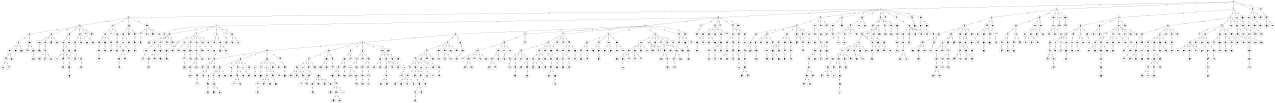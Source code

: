 graph G {
size="8.5,11;"
ratio = "expand;"
fixedsize="true;"
overlap="scale;"
node[shape=circle,width=.12,hight=.12,fontsize=12]
edge[fontsize=12]

0[label=" 0" color=black, pos="1.5510148,0.15703622!"];
1[label=" 1" color=black, pos="0.67280083,2.6523507!"];
2[label=" 2" color=black, pos="1.5387876,0.53363059!"];
3[label=" 3" color=black, pos="0.37114684,1.5014268!"];
4[label=" 4" color=black, pos="2.0917404,2.3708951!"];
5[label=" 5" color=black, pos="0.12884904,1.9447259!"];
6[label=" 6" color=black, pos="1.2059675,1.8992933!"];
7[label=" 7" color=black, pos="2.0513573,0.25969972!"];
8[label=" 8" color=black, pos="0.53394241,0.83520968!"];
9[label=" 9" color=black, pos="2.426525,1.7584292!"];
10[label=" 10" color=black, pos="2.4041164,0.95489756!"];
11[label=" 11" color=black, pos="1.9752568,2.6863249!"];
12[label=" 12" color=black, pos="2.7777559,1.7396636!"];
13[label=" 13" color=black, pos="1.4275587,2.4192361!"];
14[label=" 14" color=black, pos="1.7753586,2.7238174!"];
15[label=" 15" color=black, pos="2.3028855,2.429088!"];
16[label=" 16" color=black, pos="1.400253,0.043571156!"];
17[label=" 17" color=black, pos="2.7518581,0.79209058!"];
18[label=" 18" color=black, pos="2.0940601,0.93123762!"];
19[label=" 19" color=black, pos="1.2033125,0.13631413!"];
20[label=" 20" color=black, pos="0.67478261,0.8876733!"];
21[label=" 21" color=black, pos="1.5603672,0.73586752!"];
22[label=" 22" color=black, pos="1.6254389,0.16244173!"];
23[label=" 23" color=black, pos="0.44320195,1.7651523!"];
24[label=" 24" color=black, pos="0.85582742,2.6702329!"];
25[label=" 25" color=black, pos="2.6107238,1.7636599!"];
26[label=" 26" color=black, pos="1.2093117,2.7741008!"];
27[label=" 27" color=black, pos="1.3124601,0.39369248!"];
28[label=" 28" color=black, pos="0.7863926,0.089584003!"];
29[label=" 29" color=black, pos="0.58827523,2.6824856!"];
30[label=" 30" color=black, pos="0.2851364,1.1420385!"];
31[label=" 31" color=black, pos="1.436457,0.57179331!"];
32[label=" 32" color=black, pos="1.7159143,2.8999699!"];
33[label=" 33" color=black, pos="0.70434978,1.031422!"];
34[label=" 34" color=black, pos="2.3585274,2.3262856!"];
35[label=" 35" color=black, pos="1.7159376,2.6582301!"];
36[label=" 36" color=black, pos="1.0013438,1.84909!"];
37[label=" 37" color=black, pos="0.57326564,2.8033332!"];
38[label=" 38" color=black, pos="2.3765029,2.5867404!"];
39[label=" 39" color=black, pos="1.8525626,2.1052444!"];
40[label=" 40" color=black, pos="0.40055995,1.895115!"];
41[label=" 41" color=black, pos="2.6688442,0.018571184!"];
42[label=" 42" color=black, pos="1.7320597,2.698359!"];
43[label=" 43" color=black, pos="0.064834822,0.9503276!"];
44[label=" 44" color=black, pos="1.1044032,2.6557977!"];
45[label=" 45" color=black, pos="0.33099319,0.53607087!"];
46[label=" 46" color=black, pos="2.4045027,0.52045603!"];
47[label=" 47" color=black, pos="0.28134494,0.82554218!"];
48[label=" 48" color=black, pos="2.6309148,2.7868146!"];
49[label=" 49" color=black, pos="2.6471942,0.32713054!"];
50[label=" 50" color=black, pos="0.15024257,2.8272513!"];
51[label=" 51" color=black, pos="2.3820786,0.28125606!"];
52[label=" 52" color=black, pos="0.57699646,1.1641506!"];
53[label=" 53" color=black, pos="0.39618475,2.6154857!"];
54[label=" 54" color=black, pos="1.8230327,1.0577527!"];
55[label=" 55" color=black, pos="0.76164222,1.7862826!"];
56[label=" 56" color=black, pos="0.60395209,0.69231602!"];
57[label=" 57" color=black, pos="1.378483,2.6304002!"];
58[label=" 58" color=black, pos="2.0449361,0.74380295!"];
59[label=" 59" color=black, pos="1.2352303,1.9134965!"];
60[label=" 60" color=black, pos="2.9621128,1.7202164!"];
61[label=" 61" color=black, pos="2.7778686,2.158985!"];
62[label=" 62" color=black, pos="2.4716439,0.70527898!"];
63[label=" 63" color=black, pos="2.1000326,0.6258431!"];
64[label=" 64" color=black, pos="0.064658743,1.955131!"];
65[label=" 65" color=black, pos="0.33760567,0.9718673!"];
66[label=" 66" color=black, pos="2.0431825,2.8095564!"];
67[label=" 67" color=black, pos="2.7407292,0.090639514!"];
68[label=" 68" color=black, pos="0.80069994,1.0611396!"];
69[label=" 69" color=black, pos="1.146558,0.17946981!"];
70[label=" 70" color=black, pos="2.4368623,1.8514879!"];
71[label=" 71" color=black, pos="0.37631034,0.2408797!"];
72[label=" 72" color=black, pos="2.7954901,0.88411083!"];
73[label=" 73" color=black, pos="0.78154183,2.5156376!"];
74[label=" 74" color=black, pos="2.5716484,2.1031372!"];
75[label=" 75" color=black, pos="1.0482468,0.015219657!"];
76[label=" 76" color=black, pos="0.0046325629,2.4275153!"];
77[label=" 77" color=black, pos="0.29648387,2.7693924!"];
78[label=" 78" color=black, pos="2.4917339,0.27024118!"];
79[label=" 79" color=black, pos="2.0982113,1.3090133!"];
80[label=" 80" color=black, pos="1.7071316,1.0267972!"];
81[label=" 81" color=black, pos="2.0491023,1.3133978!"];
82[label=" 82" color=black, pos="0.86762877,0.93312823!"];
83[label=" 83" color=black, pos="1.6103116,1.7648224!"];
84[label=" 84" color=black, pos="1.0247072,0.76613473!"];
85[label=" 85" color=black, pos="2.7993227,0.054537231!"];
86[label=" 86" color=black, pos="0.15640739,2.1591009!"];
87[label=" 87" color=black, pos="0.83589929,1.1483201!"];
88[label=" 88" color=black, pos="0.6612383,1.0317043!"];
89[label=" 89" color=black, pos="1.7175522,2.3310912!"];
90[label=" 90" color=black, pos="2.761637,1.5010565!"];
91[label=" 91" color=black, pos="0.2125673,0.98689282!"];
92[label=" 92" color=black, pos="2.4582166,2.5584655!"];
93[label=" 93" color=black, pos="1.2885547,1.548596!"];
94[label=" 94" color=black, pos="1.9377811,1.6995807!"];
95[label=" 95" color=black, pos="2.175811,0.31671127!"];
96[label=" 96" color=black, pos="0.023018236,0.54738982!"];
97[label=" 97" color=black, pos="0.69351758,1.3257514!"];
98[label=" 98" color=black, pos="2.1427004,1.8271032!"];
99[label=" 99" color=black, pos="0.092686816,2.5925422!"];
100[label=" 100" color=black, pos="0.56702355,2.8084427!"];
101[label=" 101" color=black, pos="2.7640103,1.3005402!"];
102[label=" 102" color=black, pos="0.064735474,0.47547185!"];
103[label=" 103" color=black, pos="1.8480218,2.0775957!"];
104[label=" 104" color=black, pos="1.1405987,1.6116105!"];
105[label=" 105" color=black, pos="2.5034665,0.28927081!"];
106[label=" 106" color=black, pos="0.76416974,2.0014346!"];
107[label=" 107" color=black, pos="1.93037,2.4077599!"];
108[label=" 108" color=black, pos="2.7449844,1.3529717!"];
109[label=" 109" color=black, pos="1.5732413,2.2107862!"];
110[label=" 110" color=black, pos="0.65363298,1.8785233!"];
111[label=" 111" color=black, pos="1.4784412,2.3726949!"];
112[label=" 112" color=black, pos="0.58110449,1.4531561!"];
113[label=" 113" color=black, pos="1.9216672,0.73073795!"];
114[label=" 114" color=black, pos="2.8588009,0.54269353!"];
115[label=" 115" color=black, pos="0.3261494,1.2865644!"];
116[label=" 116" color=black, pos="1.1666561,2.5801286!"];
117[label=" 117" color=black, pos="2.2930482,2.3778743!"];
118[label=" 118" color=black, pos="0.47717288,0.44833597!"];
119[label=" 119" color=black, pos="0.21251651,0.57465393!"];
120[label=" 120" color=black, pos="2.8053363,2.878192!"];
121[label=" 121" color=black, pos="1.7702369,2.4128405!"];
122[label=" 122" color=black, pos="1.3411025,0.41820873!"];
123[label=" 123" color=black, pos="2.9059875,1.7383858!"];
124[label=" 124" color=black, pos="1.3443093,1.8125411!"];
125[label=" 125" color=black, pos="2.1094292,1.5840387!"];
126[label=" 126" color=black, pos="1.446813,2.5422161!"];
127[label=" 127" color=black, pos="0.85340551,1.4529505!"];
128[label=" 128" color=black, pos="2.1446801,2.3857453!"];
129[label=" 129" color=black, pos="2.9400724,0.54395489!"];
130[label=" 130" color=black, pos="1.7541197,1.9484269!"];
131[label=" 131" color=black, pos="2.6669368,0.73275085!"];
132[label=" 132" color=black, pos="2.0053271,2.6486036!"];
133[label=" 133" color=black, pos="1.7357074,1.7013583!"];
134[label=" 134" color=black, pos="1.2650169,1.8418498!"];
135[label=" 135" color=black, pos="1.3604445,1.7771642!"];
136[label=" 136" color=black, pos="2.6259427,0.42004162!"];
137[label=" 137" color=black, pos="2.9614952,0.8471901!"];
138[label=" 138" color=black, pos="2.9261601,0.3757222!"];
139[label=" 139" color=black, pos="0.4824297,1.6043431!"];
140[label=" 140" color=black, pos="2.653765,1.602513!"];
141[label=" 141" color=black, pos="2.485589,2.5719927!"];
142[label=" 142" color=black, pos="1.5474457,0.86902839!"];
143[label=" 143" color=black, pos="1.7086428,2.4130148!"];
144[label=" 144" color=black, pos="1.8091021,2.9006006!"];
145[label=" 145" color=black, pos="0.7970529,0.48621229!"];
146[label=" 146" color=black, pos="0.54340772,1.31631!"];
147[label=" 147" color=black, pos="1.9704075,1.5135942!"];
148[label=" 148" color=black, pos="0.17359973,2.0136449!"];
149[label=" 149" color=black, pos="0.41997845,1.4097947!"];
150[label=" 150" color=black, pos="2.9994801,0.87531435!"];
151[label=" 151" color=black, pos="2.9250157,2.0427084!"];
152[label=" 152" color=black, pos="2.1213855,0.50471507!"];
153[label=" 153" color=black, pos="0.69109968,2.6416514!"];
154[label=" 154" color=black, pos="0.85286184,2.2603448!"];
155[label=" 155" color=black, pos="2.8786145,0.44744191!"];
156[label=" 156" color=black, pos="2.8900462,0.71140292!"];
157[label=" 157" color=black, pos="0.046724457,0.27744878!"];
158[label=" 158" color=black, pos="2.4000207,1.7543275!"];
159[label=" 159" color=black, pos="0.44109224,1.0591541!"];
160[label=" 160" color=black, pos="0.7403448,2.4809161!"];
161[label=" 161" color=black, pos="2.5547965,0.66595189!"];
162[label=" 162" color=black, pos="1.080529,1.2309277!"];
163[label=" 163" color=black, pos="2.7002357,1.0113576!"];
164[label=" 164" color=black, pos="1.1394565,0.90030649!"];
165[label=" 165" color=black, pos="2.8439582,2.2323855!"];
166[label=" 166" color=black, pos="1.3305184,1.5690151!"];
167[label=" 167" color=black, pos="1.7837488,1.3340884!"];
168[label=" 168" color=black, pos="2.1920383,1.9555381!"];
169[label=" 169" color=black, pos="2.9375721,1.1544932!"];
170[label=" 170" color=black, pos="1.5477867,0.97724458!"];
171[label=" 171" color=black, pos="1.0637905,1.8383043!"];
172[label=" 172" color=black, pos="1.7113628,0.38942785!"];
173[label=" 173" color=black, pos="1.916366,1.7992998!"];
174[label=" 174" color=black, pos="1.6085263,1.0184951!"];
175[label=" 175" color=black, pos="0.99648411,1.9163687!"];
176[label=" 176" color=black, pos="0.16758797,0.93535728!"];
177[label=" 177" color=black, pos="0.49339676,2.1232612!"];
178[label=" 178" color=black, pos="1.4752713,0.28920582!"];
179[label=" 179" color=black, pos="1.089108,1.7423088!"];
180[label=" 180" color=black, pos="0.86612082,2.3557918!"];
181[label=" 181" color=black, pos="0.75354995,0.029371252!"];
182[label=" 182" color=black, pos="1.5234065,0.75435138!"];
183[label=" 183" color=black, pos="1.4004498,1.708413!"];
184[label=" 184" color=black, pos="1.5426269,0.67319782!"];
185[label=" 185" color=black, pos="0.73362074,1.0772071!"];
186[label=" 186" color=black, pos="1.8969648,2.7479539!"];
187[label=" 187" color=black, pos="0.49392299,0.78654367!"];
188[label=" 188" color=black, pos="2.6219992,0.14253065!"];
189[label=" 189" color=black, pos="1.297427,1.7376254!"];
190[label=" 190" color=black, pos="2.2197682,0.34072406!"];
191[label=" 191" color=black, pos="1.1626969,0.1882557!"];
192[label=" 192" color=black, pos="2.6929074,0.74134745!"];
193[label=" 193" color=black, pos="2.6579125,0.63542016!"];
194[label=" 194" color=black, pos="1.1849675,0.54095021!"];
195[label=" 195" color=black, pos="0.87363664,0.038934264!"];
196[label=" 196" color=black, pos="2.4698293,2.871185!"];
197[label=" 197" color=black, pos="1.3533668,0.58808983!"];
198[label=" 198" color=black, pos="1.1007873,2.193353!"];
199[label=" 199" color=black, pos="2.977951,0.96880804!"];
200[label=" 200" color=black, pos="0.24306222,2.0973864!"];
201[label=" 201" color=black, pos="0.52871003,1.4558521!"];
202[label=" 202" color=black, pos="2.1161806,0.39256794!"];
203[label=" 203" color=black, pos="1.3242962,0.48545314!"];
204[label=" 204" color=black, pos="2.6129671,2.5613819!"];
205[label=" 205" color=black, pos="2.9654487,2.539469!"];
206[label=" 206" color=black, pos="2.0782856,2.3297202!"];
207[label=" 207" color=black, pos="1.1144307,1.7270949!"];
208[label=" 208" color=black, pos="1.0086838,2.2584676!"];
209[label=" 209" color=black, pos="0.55728796,1.2510713!"];
210[label=" 210" color=black, pos="1.7111221,1.6632859!"];
211[label=" 211" color=black, pos="2.0751414,1.8295438!"];
212[label=" 212" color=black, pos="2.5053772,0.6544425!"];
213[label=" 213" color=black, pos="0.54039744,0.53706189!"];
214[label=" 214" color=black, pos="1.9267334,0.67491961!"];
215[label=" 215" color=black, pos="0.1653104,0.39865693!"];
216[label=" 216" color=black, pos="0.22649586,1.711388!"];
217[label=" 217" color=black, pos="1.3714443,2.4572524!"];
218[label=" 218" color=black, pos="0.60609849,0.1179847!"];
219[label=" 219" color=black, pos="2.2692773,1.3693485!"];
220[label=" 220" color=black, pos="2.3384543,2.2454804!"];
221[label=" 221" color=black, pos="1.2177024,0.49753474!"];
222[label=" 222" color=black, pos="1.6493244,1.1855999!"];
223[label=" 223" color=black, pos="1.5744689,0.98862897!"];
224[label=" 224" color=black, pos="1.2413814,1.5847485!"];
225[label=" 225" color=black, pos="0.6624762,1.6953921!"];
226[label=" 226" color=black, pos="2.1625392,0.94981463!"];
227[label=" 227" color=black, pos="0.76090537,0.20647106!"];
228[label=" 228" color=black, pos="1.3429541,2.9782113!"];
229[label=" 229" color=black, pos="1.2344937,1.7050924!"];
230[label=" 230" color=black, pos="2.6482004,1.6984529!"];
231[label=" 231" color=black, pos="2.4749492,1.023634!"];
232[label=" 232" color=black, pos="1.3870988,0.32915636!"];
233[label=" 233" color=black, pos="0.65038352,1.3181497!"];
234[label=" 234" color=black, pos="1.8379253,2.2447393!"];
235[label=" 235" color=black, pos="1.5871275,1.6981903!"];
236[label=" 236" color=black, pos="0.90316183,1.4907382!"];
237[label=" 237" color=black, pos="1.1521478,1.0214737!"];
238[label=" 238" color=black, pos="0.086522969,2.0230175!"];
239[label=" 239" color=black, pos="2.4070085,1.2778028!"];
240[label=" 240" color=black, pos="0.65503407,2.8436824!"];
241[label=" 241" color=black, pos="1.6315076,0.11834036!"];
242[label=" 242" color=black, pos="1.4297965,2.0682637!"];
243[label=" 243" color=black, pos="0.81429006,0.9470056!"];
244[label=" 244" color=black, pos="2.4428557,1.8551074!"];
245[label=" 245" color=black, pos="1.6335744,1.3953517!"];
246[label=" 246" color=black, pos="1.5965077,0.28156954!"];
247[label=" 247" color=black, pos="0.46502065,2.7976236!"];
248[label=" 248" color=black, pos="1.1663315,1.4254723!"];
249[label=" 249" color=black, pos="1.8031382,0.26727212!"];
250[label=" 250" color=black, pos="0.90689235,0.24985863!"];
251[label=" 251" color=black, pos="0.10198985,0.4386343!"];
252[label=" 252" color=black, pos="1.634608,0.13984903!"];
253[label=" 253" color=black, pos="1.1703229,0.98827979!"];
254[label=" 254" color=black, pos="0.95356985,1.7703468!"];
255[label=" 255" color=black, pos="1.8292217,2.5386452!"];
256[label=" 256" color=black, pos="0.20927646,1.7933923!"];
257[label=" 257" color=black, pos="2.5079302,2.2453493!"];
258[label=" 258" color=black, pos="0.39620024,1.136005!"];
259[label=" 259" color=black, pos="0.69207212,0.043035646!"];
260[label=" 260" color=black, pos="2.868381,0.59486255!"];
261[label=" 261" color=black, pos="2.7180854,1.8055344!"];
262[label=" 262" color=black, pos="0.85299167,1.0902457!"];
263[label=" 263" color=black, pos="1.1438517,2.6777665!"];
264[label=" 264" color=black, pos="2.5930085,2.3655428!"];
265[label=" 265" color=black, pos="1.5318232,1.5157612!"];
266[label=" 266" color=black, pos="0.10609994,2.4262136!"];
267[label=" 267" color=black, pos="2.2264055,0.12485219!"];
268[label=" 268" color=black, pos="0.65213388,0.13349032!"];
269[label=" 269" color=black, pos="2.3028571,1.0418745!"];
270[label=" 270" color=black, pos="0.51490601,2.8380621!"];
271[label=" 271" color=black, pos="2.7610112,2.0118859!"];
272[label=" 272" color=black, pos="0.98698739,1.4549584!"];
273[label=" 273" color=black, pos="0.98832071,2.4468341!"];
274[label=" 274" color=black, pos="0.62248582,2.8925927!"];
275[label=" 275" color=black, pos="0.34229683,2.9436778!"];
276[label=" 276" color=black, pos="2.7371596,2.36465!"];
277[label=" 277" color=black, pos="0.016192836,2.1958655!"];
278[label=" 278" color=black, pos="0.53864468,0.18985656!"];
279[label=" 279" color=black, pos="1.5497561,2.6536755!"];
280[label=" 280" color=black, pos="1.5791711,1.0555541!"];
281[label=" 281" color=black, pos="1.0793535,1.6619125!"];
282[label=" 282" color=black, pos="2.3754359,0.55073064!"];
283[label=" 283" color=black, pos="0.57195005,1.7121634!"];
284[label=" 284" color=black, pos="2.5715765,1.3491264!"];
285[label=" 285" color=black, pos="0.48333782,1.1188682!"];
286[label=" 286" color=black, pos="0.57891941,1.3216384!"];
287[label=" 287" color=black, pos="0.51046717,1.6654191!"];
288[label=" 288" color=black, pos="2.0839478,0.65713008!"];
289[label=" 289" color=black, pos="0.22336143,1.8651407!"];
290[label=" 290" color=black, pos="1.8735477,0.31652997!"];
291[label=" 291" color=black, pos="1.9102797,1.7546074!"];
292[label=" 292" color=black, pos="2.1055067,0.069625542!"];
293[label=" 293" color=black, pos="1.6487257,0.61082704!"];
294[label=" 294" color=black, pos="0.49721845,1.3563206!"];
295[label=" 295" color=black, pos="1.9077793,2.0973239!"];
296[label=" 296" color=black, pos="1.7427129,2.1550284!"];
297[label=" 297" color=black, pos="2.0734965,1.5648716!"];
298[label=" 298" color=black, pos="1.4360404,0.39254193!"];
299[label=" 299" color=black, pos="1.910095,1.8281763!"];
300[label=" 300" color=black, pos="2.2508832,2.6044462!"];
301[label=" 301" color=black, pos="1.0862955,0.12725391!"];
302[label=" 302" color=black, pos="0.14773866,0.59119963!"];
303[label=" 303" color=black, pos="0.50531424,2.047245!"];
304[label=" 304" color=black, pos="0.44297751,1.2141015!"];
305[label=" 305" color=black, pos="2.2224425,0.46351821!"];
306[label=" 306" color=black, pos="0.66037474,2.004803!"];
307[label=" 307" color=black, pos="1.0032095,0.58607139!"];
308[label=" 308" color=black, pos="2.7307811,0.15370145!"];
309[label=" 309" color=black, pos="2.4057909,1.4005907!"];
310[label=" 310" color=black, pos="0.7645299,1.6090475!"];
311[label=" 311" color=black, pos="1.6803138,2.5178713!"];
312[label=" 312" color=black, pos="0.85856599,1.6397653!"];
313[label=" 313" color=black, pos="0.51094594,0.73949143!"];
314[label=" 314" color=black, pos="1.9593437,0.74179038!"];
315[label=" 315" color=black, pos="0.57727369,2.2166458!"];
316[label=" 316" color=black, pos="0.51837939,0.12513144!"];
317[label=" 317" color=black, pos="0.65130259,2.4776998!"];
318[label=" 318" color=black, pos="1.5175124,1.6856766!"];
319[label=" 319" color=black, pos="1.7430398,1.3211175!"];
320[label=" 320" color=black, pos="2.9355207,0.68261434!"];
321[label=" 321" color=black, pos="0.0641664,1.6177873!"];
322[label=" 322" color=black, pos="0.16640018,2.9860632!"];
323[label=" 323" color=black, pos="2.6874395,1.0517287!"];
324[label=" 324" color=black, pos="0.57305625,2.1299892!"];
325[label=" 325" color=black, pos="2.7025822,0.64019133!"];
326[label=" 326" color=black, pos="2.6944363,1.4179208!"];
327[label=" 327" color=black, pos="2.5294159,0.039081889!"];
328[label=" 328" color=black, pos="0.69992115,2.9114033!"];
329[label=" 329" color=black, pos="2.143802,0.78759763!"];
330[label=" 330" color=black, pos="1.8887683,1.053876!"];
331[label=" 331" color=black, pos="0.97636988,0.78202668!"];
332[label=" 332" color=black, pos="2.2824648,1.773785!"];
333[label=" 333" color=black, pos="1.5197048,0.20514154!"];
334[label=" 334" color=black, pos="0.73984427,1.6516171!"];
335[label=" 335" color=black, pos="2.3621006,1.7341968!"];
336[label=" 336" color=black, pos="1.4123952,2.8261093!"];
337[label=" 337" color=black, pos="0.17479061,2.8663994!"];
338[label=" 338" color=black, pos="0.38736779,0.63976672!"];
339[label=" 339" color=black, pos="1.0258801,1.9131638!"];
340[label=" 340" color=black, pos="0.33380923,0.29339185!"];
341[label=" 341" color=black, pos="2.1009251,2.0676551!"];
342[label=" 342" color=black, pos="0.1215957,2.1100295!"];
343[label=" 343" color=black, pos="0.40997118,1.5457181!"];
344[label=" 344" color=black, pos="2.4898263,1.3785636!"];
345[label=" 345" color=black, pos="1.9855343,2.7281758!"];
346[label=" 346" color=black, pos="2.1652385,0.73663977!"];
347[label=" 347" color=black, pos="0.78973592,0.49946345!"];
348[label=" 348" color=black, pos="2.3367523,0.97705916!"];
349[label=" 349" color=black, pos="1.2913887,1.2784468!"];
350[label=" 350" color=black, pos="2.7639864,0.8966807!"];
351[label=" 351" color=black, pos="1.2327026,0.99632398!"];
352[label=" 352" color=black, pos="0.81422614,1.3871457!"];
353[label=" 353" color=black, pos="0.61985065,1.1726625!"];
354[label=" 354" color=black, pos="1.4832641,2.9762077!"];
355[label=" 355" color=black, pos="1.5591059,1.3965451!"];
356[label=" 356" color=black, pos="1.2685264,2.3335356!"];
357[label=" 357" color=black, pos="0.4183185,2.9728995!"];
358[label=" 358" color=black, pos="1.0004587,1.3562625!"];
359[label=" 359" color=black, pos="1.311979,2.9556901!"];
360[label=" 360" color=black, pos="1.7274741,0.92596556!"];
361[label=" 361" color=black, pos="1.4581574,1.1324138!"];
362[label=" 362" color=black, pos="2.0079304,0.21442144!"];
363[label=" 363" color=black, pos="1.5842926,2.4628944!"];
364[label=" 364" color=black, pos="0.98457085,0.41273418!"];
365[label=" 365" color=black, pos="0.40841253,2.5851942!"];
366[label=" 366" color=black, pos="1.2552139,0.64203256!"];
367[label=" 367" color=black, pos="2.2940432,2.693398!"];
368[label=" 368" color=black, pos="1.9405585,2.368842!"];
369[label=" 369" color=black, pos="2.7179917,0.34013741!"];
370[label=" 370" color=black, pos="0.60987729,2.2929583!"];
371[label=" 371" color=black, pos="1.1655254,0.046988974!"];
372[label=" 372" color=black, pos="2.5522828,1.5529856!"];
373[label=" 373" color=black, pos="0.84535685,0.36956663!"];
374[label=" 374" color=black, pos="2.0796366,2.6677637!"];
375[label=" 375" color=black, pos="1.6093219,2.395197!"];
376[label=" 376" color=black, pos="0.98052532,0.94859637!"];
377[label=" 377" color=black, pos="1.2652947,1.4244391!"];
378[label=" 378" color=black, pos="2.8432926,2.0693419!"];
379[label=" 379" color=black, pos="2.4732501,2.1589143!"];
380[label=" 380" color=black, pos="2.5760541,2.9862283!"];
381[label=" 381" color=black, pos="2.8500798,1.5219817!"];
382[label=" 382" color=black, pos="1.3673941,2.3033961!"];
383[label=" 383" color=black, pos="2.5509071,0.52659638!"];
384[label=" 384" color=black, pos="2.4626321,1.2299494!"];
385[label=" 385" color=black, pos="2.7639265,0.6030988!"];
386[label=" 386" color=black, pos="0.37178582,1.6160372!"];
387[label=" 387" color=black, pos="2.7887716,1.8705688!"];
388[label=" 388" color=black, pos="2.4868514,0.78623663!"];
389[label=" 389" color=black, pos="2.212592,1.2666476!"];
390[label=" 390" color=black, pos="1.4979637,1.556702!"];
391[label=" 391" color=black, pos="2.2686368,0.58030324!"];
392[label=" 392" color=black, pos="2.5584912,0.45919564!"];
393[label=" 393" color=black, pos="1.4646411,1.9296369!"];
394[label=" 394" color=black, pos="1.7347352,1.6814629!"];
395[label=" 395" color=black, pos="0.32062557,2.8883325!"];
396[label=" 396" color=black, pos="2.4088288,0.1444082!"];
397[label=" 397" color=black, pos="0.98278751,2.2014069!"];
398[label=" 398" color=black, pos="2.9810995,2.529622!"];
399[label=" 399" color=black, pos="2.8414073,1.9810051!"];
400[label=" 400" color=black, pos="2.9201779,1.7223162!"];
401[label=" 401" color=black, pos="2.5024952,0.22124605!"];
402[label=" 402" color=black, pos="2.1976272,1.7607372!"];
403[label=" 403" color=black, pos="0.45474061,0.32572973!"];
404[label=" 404" color=black, pos="1.323639,2.4849902!"];
405[label=" 405" color=black, pos="2.8811937,2.7871777!"];
406[label=" 406" color=black, pos="0.44450594,1.1120294!"];
407[label=" 407" color=black, pos="2.426725,2.6858118!"];
408[label=" 408" color=black, pos="1.5332353,0.731722!"];
409[label=" 409" color=black, pos="1.0600811,1.2729609!"];
410[label=" 410" color=black, pos="1.855677,2.775961!"];
411[label=" 411" color=black, pos="1.6827679,2.173987!"];
412[label=" 412" color=black, pos="0.57182865,2.3128334!"];
413[label=" 413" color=black, pos="0.34537418,2.3153155!"];
414[label=" 414" color=black, pos="1.4168108,0.075793391!"];
415[label=" 415" color=black, pos="1.5203795,0.19043867!"];
416[label=" 416" color=black, pos="0.16973317,2.0893454!"];
417[label=" 417" color=black, pos="1.8751287,2.4875225!"];
418[label=" 418" color=black, pos="0.39600453,1.0412233!"];
419[label=" 419" color=black, pos="1.3651742,1.0851794!"];
420[label=" 420" color=black, pos="1.8741874,2.3900252!"];
421[label=" 421" color=black, pos="1.4980238,2.0094417!"];
422[label=" 422" color=black, pos="0.13268572,1.7583703!"];
423[label=" 423" color=black, pos="0.84684027,0.70668014!"];
424[label=" 424" color=black, pos="1.8709697,0.2463877!"];
425[label=" 425" color=black, pos="0.15833191,0.47690409!"];
426[label=" 426" color=black, pos="0.99739372,0.63310891!"];
427[label=" 427" color=black, pos="2.7333376,0.29957082!"];
428[label=" 428" color=black, pos="0.11630103,1.8270866!"];
429[label=" 429" color=black, pos="1.3949368,0.52915939!"];
430[label=" 430" color=black, pos="0.92176344,1.1806878!"];
431[label=" 431" color=black, pos="0.2363387,1.7851772!"];
432[label=" 432" color=black, pos="2.6833935,0.85340676!"];
433[label=" 433" color=black, pos="0.76547507,0.39606183!"];
434[label=" 434" color=black, pos="2.8484382,0.12543673!"];
435[label=" 435" color=black, pos="0.74745903,0.18930088!"];
436[label=" 436" color=black, pos="2.1146036,1.4780849!"];
437[label=" 437" color=black, pos="2.8529158,0.0371629!"];
438[label=" 438" color=black, pos="1.294774,0.543283!"];
439[label=" 439" color=black, pos="2.1052186,2.6384211!"];
440[label=" 440" color=black, pos="1.360025,1.6303375!"];
441[label=" 441" color=black, pos="0.82213866,0.88836887!"];
442[label=" 442" color=black, pos="1.05557,1.2523527!"];
443[label=" 443" color=black, pos="2.4388131,1.6667891!"];
444[label=" 444" color=black, pos="0.45804111,0.062957119!"];
445[label=" 445" color=black, pos="0.15211828,1.0856362!"];
446[label=" 446" color=black, pos="1.3179707,1.978005!"];
447[label=" 447" color=black, pos="1.9573794,0.21180136!"];
448[label=" 448" color=black, pos="1.1082538,2.4429045!"];
449[label=" 449" color=black, pos="2.8685381,1.6009694!"];
450[label=" 450" color=black, pos="1.3450789,2.7271372!"];
451[label=" 451" color=black, pos="1.2949757,0.33730881!"];
452[label=" 452" color=black, pos="2.5388003,0.063973746!"];
453[label=" 453" color=black, pos="0.50038595,0.13781087!"];
454[label=" 454" color=black, pos="1.7785292,0.24154594!"];
455[label=" 455" color=black, pos="0.73224184,1.053313!"];
456[label=" 456" color=black, pos="1.2954861,0.77088814!"];
457[label=" 457" color=black, pos="0.82749076,1.0881324!"];
458[label=" 458" color=black, pos="0.22517958,1.9564618!"];
459[label=" 459" color=black, pos="0.20919587,0.27317207!"];
460[label=" 460" color=black, pos="1.6940365,2.4389148!"];
461[label=" 461" color=black, pos="0.48675579,1.0127791!"];
462[label=" 462" color=black, pos="0.69254149,2.0011936!"];
463[label=" 463" color=black, pos="1.7076723,2.265279!"];
464[label=" 464" color=black, pos="1.550724,0.16718269!"];
465[label=" 465" color=black, pos="1.4080246,0.55078442!"];
466[label=" 466" color=black, pos="1.0705846,1.1533595!"];
467[label=" 467" color=black, pos="0.80101676,2.0277767!"];
468[label=" 468" color=black, pos="0.76367737,1.6894757!"];
469[label=" 469" color=black, pos="2.0434171,0.51571816!"];
470[label=" 470" color=black, pos="1.9565798,2.1607419!"];
471[label=" 471" color=black, pos="2.5714183,0.66741063!"];
472[label=" 472" color=black, pos="0.46218805,1.500357!"];
473[label=" 473" color=black, pos="1.0899084,2.5034169!"];
474[label=" 474" color=black, pos="2.5583876,1.4402735!"];
475[label=" 475" color=black, pos="0.08330791,2.8544576!"];
476[label=" 476" color=black, pos="0.9347416,2.0974184!"];
477[label=" 477" color=black, pos="0.24618813,1.7141173!"];
478[label=" 478" color=black, pos="0.13004834,2.8670201!"];
479[label=" 479" color=black, pos="2.3008802,0.82360889!"];
480[label=" 480" color=black, pos="2.3690241,0.63328091!"];
481[label=" 481" color=black, pos="0.37510731,2.6194255!"];
482[label=" 482" color=black, pos="0.79347416,0.29289928!"];
483[label=" 483" color=black, pos="0.52774909,2.7237673!"];
484[label=" 484" color=black, pos="1.6912902,0.4406494!"];
485[label=" 485" color=black, pos="0.43432238,1.1402463!"];
486[label=" 486" color=black, pos="1.029626,2.2658373!"];
487[label=" 487" color=black, pos="0.54169723,1.0935744!"];
488[label=" 488" color=black, pos="0.41341211,2.3696538!"];
489[label=" 489" color=black, pos="1.8635531,0.72201434!"];
490[label=" 490" color=black, pos="1.0487782,0.53380934!"];
491[label=" 491" color=black, pos="2.1622705,1.039018!"];
492[label=" 492" color=black, pos="2.0787625,0.79103913!"];
493[label=" 493" color=black, pos="0.6344341,1.0774556!"];
494[label=" 494" color=black, pos="2.9385519,0.99456624!"];
495[label=" 495" color=black, pos="1.4327391,1.3909705!"];
496[label=" 496" color=black, pos="2.814996,2.6346707!"];
497[label=" 497" color=black, pos="1.7497035,2.3355763!"];
498[label=" 498" color=black, pos="2.3715986,1.3750091!"];
499[label=" 499" color=black, pos="1.1269624,1.3874299!"];
500[label=" 500" color=black, pos="1.8936944,1.7188097!"];
501[label=" 501" color=black, pos="2.1097545,2.1921886!"];
502[label=" 502" color=black, pos="1.1395581,1.5285555!"];
503[label=" 503" color=black, pos="2.2748955,2.4184485!"];
504[label=" 504" color=black, pos="2.6801503,0.76844052!"];
505[label=" 505" color=black, pos="0.40980411,2.2283356!"];
506[label=" 506" color=black, pos="0.97340253,1.3152719!"];
507[label=" 507" color=black, pos="2.0173717,0.3060897!"];
508[label=" 508" color=black, pos="2.8811708,0.43919464!"];
509[label=" 509" color=black, pos="2.8211646,0.039231713!"];
510[label=" 510" color=black, pos="2.8181381,0.53301993!"];
511[label=" 511" color=black, pos="2.4873132,1.1829251!"];
512[label=" 512" color=black, pos="1.0045875,2.5973173!"];
513[label=" 513" color=black, pos="1.0553824,0.19579437!"];
514[label=" 514" color=black, pos="1.4289975,2.1291499!"];
515[label=" 515" color=black, pos="1.213768,0.35743528!"];
516[label=" 516" color=black, pos="2.4601389,0.085864187!"];
517[label=" 517" color=black, pos="1.4280132,0.24202619!"];
518[label=" 518" color=black, pos="1.6928831,1.3391849!"];
519[label=" 519" color=black, pos="0.72651452,1.3476599!"];
520[label=" 520" color=black, pos="0.47347553,1.1454937!"];
521[label=" 521" color=black, pos="1.7706301,0.55764294!"];
522[label=" 522" color=black, pos="0.85235429,2.6459968!"];
523[label=" 523" color=black, pos="0.12203236,0.16106119!"];
524[label=" 524" color=black, pos="0.800062,2.8634748!"];
525[label=" 525" color=black, pos="2.3720213,0.47422646!"];
526[label=" 526" color=black, pos="2.8805471,0.24510082!"];
527[label=" 527" color=black, pos="1.3355213,2.3381636!"];
528[label=" 528" color=black, pos="0.53773795,0.3378548!"];
529[label=" 529" color=black, pos="1.8249454,0.50799567!"];
530[label=" 530" color=black, pos="0.58229054,2.743422!"];
531[label=" 531" color=black, pos="2.1574245,2.2864942!"];
532[label=" 532" color=black, pos="1.1514085,2.1855617!"];
533[label=" 533" color=black, pos="1.2554699,2.5883342!"];
534[label=" 534" color=black, pos="0.47319952,2.7430786!"];
535[label=" 535" color=black, pos="2.4261958,2.6177176!"];
536[label=" 536" color=black, pos="1.5648995,2.2723018!"];
537[label=" 537" color=black, pos="0.85107017,1.0671445!"];
538[label=" 538" color=black, pos="0.93428992,1.1376836!"];
539[label=" 539" color=black, pos="1.7150496,0.04920099!"];
540[label=" 540" color=black, pos="0.57414672,2.389888!"];
541[label=" 541" color=black, pos="2.8945509,0.96563359!"];
542[label=" 542" color=black, pos="1.8116573,1.1764712!"];
543[label=" 543" color=black, pos="0.78995436,1.2017868!"];
544[label=" 544" color=black, pos="1.7497613,1.7446988!"];
545[label=" 545" color=black, pos="1.254386,0.034192169!"];
546[label=" 546" color=black, pos="1.6224097,0.28039041!"];
547[label=" 547" color=black, pos="2.5960536,2.2039175!"];
548[label=" 548" color=black, pos="2.5643541,1.9998169!"];
549[label=" 549" color=black, pos="1.5720277,1.8266554!"];
550[label=" 550" color=black, pos="0.67416263,2.621538!"];
551[label=" 551" color=black, pos="1.7973154,1.8189709!"];
552[label=" 552" color=black, pos="1.2974133,0.14790817!"];
553[label=" 553" color=black, pos="0.37551288,2.7404753!"];
554[label=" 554" color=black, pos="0.35397612,0.33538194!"];
555[label=" 555" color=black, pos="2.3504571,2.1202299!"];
556[label=" 556" color=black, pos="2.1331049,1.3737162!"];
557[label=" 557" color=black, pos="2.0854973,2.0888174!"];
558[label=" 558" color=black, pos="1.2034982,1.2237769!"];
559[label=" 559" color=black, pos="0.53368017,1.5478903!"];
560[label=" 560" color=black, pos="2.6064174,2.3828929!"];
561[label=" 561" color=black, pos="2.8778988,1.9798529!"];
562[label=" 562" color=black, pos="1.1442339,2.1819046!"];
563[label=" 563" color=black, pos="2.8545343,2.4095023!"];
564[label=" 564" color=black, pos="2.4221814,0.69277169!"];
565[label=" 565" color=black, pos="2.9835901,1.2673386!"];
566[label=" 566" color=black, pos="2.4919445,0.18790185!"];
567[label=" 567" color=black, pos="1.5338633,1.8567182!"];
568[label=" 568" color=black, pos="2.4315906,1.122211!"];
569[label=" 569" color=black, pos="2.3629793,1.5413644!"];
570[label=" 570" color=black, pos="1.4172988,1.0019043!"];
571[label=" 571" color=black, pos="1.0254035,0.2594722!"];
572[label=" 572" color=black, pos="2.1946251,0.95526357!"];
573[label=" 573" color=black, pos="1.733833,2.3653034!"];
574[label=" 574" color=black, pos="1.7137177,0.25140228!"];
575[label=" 575" color=black, pos="2.2889974,2.3878618!"];
576[label=" 576" color=black, pos="0.34773157,0.030077512!"];
577[label=" 577" color=black, pos="1.6121367,0.21792403!"];
578[label=" 578" color=black, pos="0.29471085,2.3012685!"];
579[label=" 579" color=black, pos="2.6312348,0.76769924!"];
580[label=" 580" color=black, pos="0.51298462,0.0040750881!"];
581[label=" 581" color=black, pos="1.945565,2.4725952!"];
582[label=" 582" color=black, pos="2.9225838,1.9068637!"];
583[label=" 583" color=black, pos="2.832118,1.9321693!"];
584[label=" 584" color=black, pos="0.80479827,2.8905604!"];
585[label=" 585" color=black, pos="1.5336887,0.44637047!"];
586[label=" 586" color=black, pos="0.3283127,0.1485139!"];
587[label=" 587" color=black, pos="0.30837973,2.7854075!"];
588[label=" 588" color=black, pos="1.639176,1.068182!"];
589[label=" 589" color=black, pos="1.1588611,0.24402365!"];
590[label=" 590" color=black, pos="2.2647747,1.2930261!"];
591[label=" 591" color=black, pos="1.4456129,1.2767422!"];
592[label=" 592" color=black, pos="1.1874422,1.6673461!"];
593[label=" 593" color=black, pos="0.27578697,0.54953048!"];
594[label=" 594" color=black, pos="1.8613556,1.5636472!"];
595[label=" 595" color=black, pos="2.6142575,2.9910996!"];
596[label=" 596" color=black, pos="0.13853725,1.8381744!"];
597[label=" 597" color=black, pos="1.6000588,2.3788432!"];
598[label=" 598" color=black, pos="0.23308547,2.9617261!"];
599[label=" 599" color=black, pos="0.89706473,1.9291095!"];
600[label=" 600" color=black, pos="2.4057709,0.80563791!"];
601[label=" 601" color=black, pos="1.7101721,1.2856575!"];
602[label=" 602" color=black, pos="1.0532128,2.741263!"];
603[label=" 603" color=black, pos="1.1983594,2.9209038!"];
604[label=" 604" color=black, pos="1.7916443,0.63429498!"];
605[label=" 605" color=black, pos="2.8412763,0.25653653!"];
606[label=" 606" color=black, pos="2.6850075,2.7530601!"];
607[label=" 607" color=black, pos="1.4567309,1.6665792!"];
608[label=" 608" color=black, pos="2.2786251,0.54405961!"];
609[label=" 609" color=black, pos="2.8273855,0.56032497!"];
610[label=" 610" color=black, pos="0.67902182,2.5480686!"];
611[label=" 611" color=black, pos="0.033950605,1.2142779!"];
612[label=" 612" color=black, pos="2.2280506,2.2172979!"];
613[label=" 613" color=black, pos="0.86171105,2.1436888!"];
614[label=" 614" color=black, pos="2.6920971,1.1287908!"];
615[label=" 615" color=black, pos="1.5789185,2.0113298!"];
616[label=" 616" color=black, pos="0.26758704,2.8463409!"];
617[label=" 617" color=black, pos="1.3851065,2.9755708!"];
618[label=" 618" color=black, pos="0.70825383,1.9415096!"];
619[label=" 619" color=black, pos="1.9926117,1.5677993!"];
620[label=" 620" color=black, pos="2.0043603,0.28998931!"];
621[label=" 621" color=black, pos="1.2589317,1.4127899!"];
622[label=" 622" color=black, pos="0.33042695,0.09985676!"];
623[label=" 623" color=black, pos="0.33695062,0.76688903!"];
624[label=" 624" color=black, pos="2.666576,2.6995102!"];
625[label=" 625" color=black, pos="2.0198958,0.11581085!"];
626[label=" 626" color=black, pos="1.1987203,0.47035406!"];
627[label=" 627" color=black, pos="0.21310789,1.4119944!"];
628[label=" 628" color=black, pos="2.8232506,2.0835396!"];
629[label=" 629" color=black, pos="0.13566181,0.03321097!"];
630[label=" 630" color=black, pos="1.0379102,1.3754342!"];
631[label=" 631" color=black, pos="2.2442543,2.9793985!"];
632[label=" 632" color=black, pos="2.7555531,1.9625128!"];
633[label=" 633" color=black, pos="2.3539896,0.50359854!"];
634[label=" 634" color=black, pos="2.1356441,0.74404207!"];
635[label=" 635" color=black, pos="0.012105949,0.56622016!"];
636[label=" 636" color=black, pos="1.8580203,1.9175387!"];
637[label=" 637" color=black, pos="0.14608926,1.4597708!"];
638[label=" 638" color=black, pos="0.083817444,1.5588603!"];
639[label=" 639" color=black, pos="1.9775282,2.238902!"];
640[label=" 640" color=black, pos="1.2171674,1.5085303!"];
641[label=" 641" color=black, pos="2.2797384,1.123867!"];
642[label=" 642" color=black, pos="0.98608144,1.7641344!"];
643[label=" 643" color=black, pos="1.0239456,0.83354391!"];
644[label=" 644" color=black, pos="0.98011433,0.8756479!"];
645[label=" 645" color=black, pos="2.7018324,1.310203!"];
646[label=" 646" color=black, pos="0.17062378,1.1137215!"];
647[label=" 647" color=black, pos="2.407322,1.8812334!"];
648[label=" 648" color=black, pos="0.55403836,1.1956464!"];
649[label=" 649" color=black, pos="0.40189254,1.2491593!"];
650[label=" 650" color=black, pos="2.1874224,2.3861614!"];
651[label=" 651" color=black, pos="1.3436483,2.0933337!"];
652[label=" 652" color=black, pos="0.97078793,2.4499662!"];
653[label=" 653" color=black, pos="1.3044004,1.4582701!"];
654[label=" 654" color=black, pos="2.6292325,0.62317619!"];
655[label=" 655" color=black, pos="0.92461521,2.6610439!"];
656[label=" 656" color=black, pos="2.8941733,0.31243035!"];
657[label=" 657" color=black, pos="1.1762036,1.6840398!"];
658[label=" 658" color=black, pos="0.57488331,2.5749939!"];
659[label=" 659" color=black, pos="1.2899065,1.2422942!"];
660[label=" 660" color=black, pos="1.6373093,2.9333147!"];
661[label=" 661" color=black, pos="0.45242963,1.4167339!"];
662[label=" 662" color=black, pos="1.9635764,1.1182167!"];
663[label=" 663" color=black, pos="0.54431968,0.3668452!"];
664[label=" 664" color=black, pos="0.63595094,1.7345588!"];
665[label=" 665" color=black, pos="0.24086517,0.17578056!"];
666[label=" 666" color=black, pos="1.4887998,2.7342801!"];
667[label=" 667" color=black, pos="2.4191022,0.039400635!"];
668[label=" 668" color=black, pos="2.6688346,0.99812119!"];
669[label=" 669" color=black, pos="2.3643001,0.20292644!"];
670[label=" 670" color=black, pos="0.45476517,0.21606812!"];
671[label=" 671" color=black, pos="0.10040381,2.4375778!"];
672[label=" 672" color=black, pos="0.26218887,1.5485093!"];
673[label=" 673" color=black, pos="0.59073523,2.3188025!"];
674[label=" 674" color=black, pos="1.4750644,0.85824127!"];
675[label=" 675" color=black, pos="0.029656827,0.95057797!"];
676[label=" 676" color=black, pos="1.8703572,1.8197557!"];
677[label=" 677" color=black, pos="0.36355424,0.56253379!"];
678[label=" 678" color=black, pos="0.34382532,2.8174043!"];
679[label=" 679" color=black, pos="0.36151523,0.18058388!"];
680[label=" 680" color=black, pos="1.4271187,0.12675814!"];
681[label=" 681" color=black, pos="1.4533831,2.0973889!"];
682[label=" 682" color=black, pos="1.4986432,1.8226139!"];
683[label=" 683" color=black, pos="1.8532721,0.22679153!"];
684[label=" 684" color=black, pos="1.721891,1.9582866!"];
685[label=" 685" color=black, pos="0.06922941,2.9037647!"];
686[label=" 686" color=black, pos="0.29942232,2.8572839!"];
687[label=" 687" color=black, pos="2.976151,2.2846417!"];
688[label=" 688" color=black, pos="2.7669609,1.4211236!"];
689[label=" 689" color=black, pos="2.8569605,1.1487914!"];
690[label=" 690" color=black, pos="1.4741427,1.8839038!"];
691[label=" 691" color=black, pos="0.74459717,2.0510441!"];
692[label=" 692" color=black, pos="1.1572425,0.55193349!"];
693[label=" 693" color=black, pos="2.5301512,2.6395267!"];
694[label=" 694" color=black, pos="2.1768671,2.490511!"];
695[label=" 695" color=black, pos="0.53467828,0.5562878!"];
696[label=" 696" color=black, pos="1.1865525,2.5219832!"];
697[label=" 697" color=black, pos="2.4959239,2.3991166!"];
698[label=" 698" color=black, pos="1.6421799,2.2974814!"];
699[label=" 699" color=black, pos="0.3937157,0.85326525!"];
700[label=" 700" color=black, pos="0.35785633,2.7774302!"];
701[label=" 701" color=black, pos="1.8608969,1.717581!"];
702[label=" 702" color=black, pos="2.9137674,0.19078214!"];
703[label=" 703" color=black, pos="2.9832447,1.7500849!"];
704[label=" 704" color=black, pos="2.7244813,0.21331017!"];
705[label=" 705" color=black, pos="1.9428427,0.19047183!"];
706[label=" 706" color=black, pos="1.8954472,2.9717996!"];
707[label=" 707" color=black, pos="0.83647882,0.84012118!"];
708[label=" 708" color=black, pos="1.2302635,2.0823426!"];
709[label=" 709" color=black, pos="2.0345083,1.1289245!"];
710[label=" 710" color=black, pos="1.0080157,2.3967214!"];
711[label=" 711" color=black, pos="1.0667765,2.1610576!"];
712[label=" 712" color=black, pos="1.4188744,0.011663098!"];
713[label=" 713" color=black, pos="0.98679461,1.9467396!"];
714[label=" 714" color=black, pos="2.6900882,0.17140478!"];
715[label=" 715" color=black, pos="2.743604,1.7209021!"];
716[label=" 716" color=black, pos="0.62907734,0.065028002!"];
717[label=" 717" color=black, pos="0.60316841,0.61186128!"];
718[label=" 718" color=black, pos="1.5136591,0.60244447!"];
719[label=" 719" color=black, pos="1.155389,0.37169349!"];
720[label=" 720" color=black, pos="1.1378699,1.9359804!"];
721[label=" 721" color=black, pos="0.58549152,1.0069063!"];
722[label=" 722" color=black, pos="2.8012592,1.8021467!"];
723[label=" 723" color=black, pos="0.18983707,1.5187308!"];
724[label=" 724" color=black, pos="2.3262936,2.4825!"];
725[label=" 725" color=black, pos="0.77771124,2.5406461!"];
726[label=" 726" color=black, pos="1.102944,1.8718059!"];
727[label=" 727" color=black, pos="0.90659269,0.8325963!"];
728[label=" 728" color=black, pos="0.626856,1.1691271!"];
729[label=" 729" color=black, pos="2.6512968,2.4879272!"];
730[label=" 730" color=black, pos="1.3543445,2.9974192!"];
731[label=" 731" color=black, pos="2.8131228,1.363096!"];
732[label=" 732" color=black, pos="1.0999087,2.0688785!"];
733[label=" 733" color=black, pos="1.9399573,1.1689903!"];
734[label=" 734" color=black, pos="2.7526152,2.3012342!"];
735[label=" 735" color=black, pos="1.2842956,1.7036705!"];
736[label=" 736" color=black, pos="1.9024072,1.1234992!"];
737[label=" 737" color=black, pos="2.048831,0.0062599541!"];
738[label=" 738" color=black, pos="0.90150032,0.9473571!"];
739[label=" 739" color=black, pos="2.5198291,2.8540396!"];
740[label=" 740" color=black, pos="2.1560491,1.4973578!"];
741[label=" 741" color=black, pos="1.5324427,1.1389076!"];
742[label=" 742" color=black, pos="1.7071443,2.9442659!"];
743[label=" 743" color=black, pos="0.57397228,2.9025916!"];
744[label=" 744" color=black, pos="2.520734,2.0300834!"];
745[label=" 745" color=black, pos="1.6375171,0.9727405!"];
746[label=" 746" color=black, pos="0.040022556,1.2536406!"];
747[label=" 747" color=black, pos="0.2305507,2.1795895!"];
748[label=" 748" color=black, pos="0.030598195,1.4826062!"];
749[label=" 749" color=black, pos="2.3432955,0.84809887!"];
750[label=" 750" color=black, pos="0.061655616,1.0418797!"];
751[label=" 751" color=black, pos="2.4403012,1.1120074!"];
752[label=" 752" color=black, pos="0.97056201,1.5306002!"];
753[label=" 753" color=black, pos="2.1784342,0.14709655!"];
754[label=" 754" color=black, pos="0.42343829,1.7783085!"];
755[label=" 755" color=black, pos="2.5084172,0.040588782!"];
756[label=" 756" color=black, pos="2.6348453,2.1020563!"];
757[label=" 757" color=black, pos="1.1447088,1.0285806!"];
758[label=" 758" color=black, pos="0.74251997,1.8419923!"];
759[label=" 759" color=black, pos="1.0149316,2.1438564!"];
760[label=" 760" color=black, pos="2.0960905,1.5935727!"];
761[label=" 761" color=black, pos="0.17779723,0.49298146!"];
762[label=" 762" color=black, pos="0.14140638,1.2552245!"];
763[label=" 763" color=black, pos="1.2291879,0.18883903!"];
764[label=" 764" color=black, pos="1.8190082,1.8421741!"];
765[label=" 765" color=black, pos="0.24105056,2.1700814!"];
766[label=" 766" color=black, pos="1.9412149,1.1663917!"];
767[label=" 767" color=black, pos="2.9660733,2.9416401!"];
768[label=" 768" color=black, pos="0.98470458,2.3366885!"];
769[label=" 769" color=black, pos="1.2758821,2.7637373!"];
770[label=" 770" color=black, pos="0.10095987,2.0671121!"];
771[label=" 771" color=black, pos="0.31477511,0.19418102!"];
772[label=" 772" color=black, pos="1.5468465,1.0975004!"];
773[label=" 773" color=black, pos="0.9071097,0.77146756!"];
774[label=" 774" color=black, pos="2.2796555,1.8044712!"];
775[label=" 775" color=black, pos="1.2481073,0.30789262!"];
776[label=" 776" color=black, pos="1.2813241,0.39531367!"];
777[label=" 777" color=black, pos="0.47425107,0.97449472!"];
778[label=" 778" color=black, pos="1.1780128,1.9053587!"];
779[label=" 779" color=black, pos="1.2975579,2.6265713!"];
780[label=" 780" color=black, pos="1.1358948,2.6323014!"];
781[label=" 781" color=black, pos="0.99165345,0.89132914!"];
782[label=" 782" color=black, pos="2.3416283,0.51703772!"];
783[label=" 783" color=black, pos="2.4419116,0.82254741!"];
784[label=" 784" color=black, pos="1.4695114,1.2804419!"];
785[label=" 785" color=black, pos="1.3769121,1.5189735!"];
786[label=" 786" color=black, pos="0.29654347,0.04771283!"];
787[label=" 787" color=black, pos="2.5238719,0.4385058!"];
788[label=" 788" color=black, pos="2.3983558,1.7027712!"];
789[label=" 789" color=black, pos="2.4745762,2.6613181!"];
790[label=" 790" color=black, pos="1.2899007,0.40594003!"];
791[label=" 791" color=black, pos="2.0032862,2.455048!"];
792[label=" 792" color=black, pos="2.4463485,1.4165602!"];
793[label=" 793" color=black, pos="1.9904266,0.37818552!"];
794[label=" 794" color=black, pos="1.3598658,0.88107144!"];
795[label=" 795" color=black, pos="1.1001825,0.54350448!"];
796[label=" 796" color=black, pos="2.3903845,2.8885475!"];
797[label=" 797" color=black, pos="2.8403761,2.6811652!"];
798[label=" 798" color=black, pos="2.7282215,2.862089!"];
799[label=" 799" color=black, pos="2.3155927,2.2043053!"];
0--1[label="1"]
0--2[label="1"]
0--4[label="1"]
0--39[label="1"]
0--142[label="1"]
1--3[label="1"]
1--5[label="1"]
1--9[label="1"]
1--13[label="1"]
1--35[label="1"]
1--43[label="1"]
1--49[label="1"]
1--79[label="1"]
1--143[label="1"]
1--150[label="1"]
2--6[label="1"]
2--75[label="1"]
2--105[label="1"]
2--111[label="1"]
2--336[label="1"]
3--15[label="1"]
3--27[label="1"]
3--65[label="1"]
3--159[label="1"]
4--10[label="1"]
4--17[label="1"]
4--176[label="1"]
4--655[label="1"]
5--7[label="1"]
5--8[label="1"]
5--11[label="1"]
5--46[label="1"]
5--74[label="1"]
5--94[label="1"]
5--590[label="1"]
6--48[label="1"]
6--149[label="1"]
6--237[label="1"]
7--22[label="1"]
7--23[label="1"]
7--41[label="1"]
7--57[label="1"]
7--101[label="1"]
7--387[label="1"]
8--12[label="1"]
8--14[label="1"]
8--19[label="1"]
8--31[label="1"]
8--87[label="1"]
8--314[label="1"]
8--575[label="1"]
9--21[label="1"]
9--121[label="1"]
9--407[label="1"]
9--644[label="1"]
10--25[label="1"]
10--36[label="1"]
10--107[label="1"]
10--403[label="1"]
11--509[label="1"]
12--16[label="1"]
12--34[label="1"]
12--186[label="1"]
13--132[label="1"]
13--398[label="1"]
14--151[label="1"]
14--414[label="1"]
15--18[label="1"]
15--60[label="1"]
15--66[label="1"]
15--180[label="1"]
15--194[label="1"]
15--694[label="1"]
16--20[label="1"]
16--30[label="1"]
16--37[label="1"]
16--38[label="1"]
16--206[label="1"]
16--669[label="1"]
17--28[label="1"]
17--42[label="1"]
17--115[label="1"]
17--156[label="1"]
17--306[label="1"]
18--88[label="1"]
18--328[label="1"]
19--24[label="1"]
19--140[label="1"]
19--179[label="1"]
19--199[label="1"]
20--32[label="1"]
20--33[label="1"]
20--58[label="1"]
20--449[label="1"]
21--26[label="1"]
21--64[label="1"]
21--128[label="1"]
21--254[label="1"]
21--297[label="1"]
21--372[label="1"]
23--63[label="1"]
23--131[label="1"]
23--214[label="1"]
23--404[label="1"]
23--540[label="1"]
24--51[label="1"]
24--247[label="1"]
24--304[label="1"]
24--325[label="1"]
24--799[label="1"]
25--29[label="1"]
25--59[label="1"]
25--77[label="1"]
25--689[label="1"]
26--86[label="1"]
27--102[label="1"]
27--114[label="1"]
27--168[label="1"]
28--52[label="1"]
28--81[label="1"]
28--213[label="1"]
28--446[label="1"]
28--527[label="1"]
29--55[label="1"]
29--61[label="1"]
29--70[label="1"]
29--161[label="1"]
30--124[label="1"]
30--358[label="1"]
30--437[label="1"]
31--50[label="1"]
31--90[label="1"]
31--100[label="1"]
31--230[label="1"]
32--152[label="1"]
32--276[label="1"]
32--534[label="1"]
33--53[label="1"]
33--62[label="1"]
33--89[label="1"]
33--217[label="1"]
33--264[label="1"]
34--40[label="1"]
34--280[label="1"]
34--402[label="1"]
34--618[label="1"]
34--790[label="1"]
35--99[label="1"]
35--178[label="1"]
35--667[label="1"]
36--487[label="1"]
36--634[label="1"]
37--153[label="1"]
37--724[label="1"]
38--118[label="1"]
38--129[label="1"]
38--139[label="1"]
39--106[label="1"]
39--193[label="1"]
39--229[label="1"]
40--44[label="1"]
40--315[label="1"]
40--499[label="1"]
40--505[label="1"]
41--71[label="1"]
41--73[label="1"]
41--109[label="1"]
41--113[label="1"]
41--123[label="1"]
41--160[label="1"]
42--47[label="1"]
42--108[label="1"]
42--163[label="1"]
42--202[label="1"]
42--559[label="1"]
43--54[label="1"]
43--72[label="1"]
43--92[label="1"]
43--219[label="1"]
43--385[label="1"]
44--45[label="1"]
44--130[label="1"]
44--661[label="1"]
44--671[label="1"]
46--235[label="1"]
46--256[label="1"]
46--268[label="1"]
46--313[label="1"]
46--409[label="1"]
48--56[label="1"]
48--69[label="1"]
48--135[label="1"]
48--389[label="1"]
48--650[label="1"]
50--154[label="1"]
50--725[label="1"]
51--98[label="1"]
51--278[label="1"]
51--317[label="1"]
51--326[label="1"]
52--83[label="1"]
52--239[label="1"]
53--68[label="1"]
53--97[label="1"]
53--188[label="1"]
53--756[label="1"]
55--96[label="1"]
56--169[label="1"]
56--346[label="1"]
57--125[label="1"]
57--208[label="1"]
58--67[label="1"]
58--147[label="1"]
58--167[label="1"]
58--322[label="1"]
58--484[label="1"]
59--78[label="1"]
60--166[label="1"]
60--248[label="1"]
60--339[label="1"]
60--680[label="1"]
61--428[label="1"]
62--508[label="1"]
64--85[label="1"]
64--370[label="1"]
64--518[label="1"]
64--574[label="1"]
65--165[label="1"]
65--458[label="1"]
65--594[label="1"]
66--116[label="1"]
66--627[label="1"]
67--262[label="1"]
68--293[label="1"]
69--76[label="1"]
69--396[label="1"]
69--639[label="1"]
70--84[label="1"]
71--382[label="1"]
71--619[label="1"]
72--93[label="1"]
72--119[label="1"]
72--182[label="1"]
72--555[label="1"]
73--196[label="1"]
75--80[label="1"]
75--122[label="1"]
75--220[label="1"]
76--272[label="1"]
76--291[label="1"]
76--412[label="1"]
77--216[label="1"]
77--610[label="1"]
78--136[label="1"]
79--82[label="1"]
80--91[label="1"]
80--112[label="1"]
81--104[label="1"]
81--185[label="1"]
81--255[label="1"]
81--501[label="1"]
82--203[label="1"]
82--245[label="1"]
82--269[label="1"]
82--432[label="1"]
82--624[label="1"]
82--789[label="1"]
83--200[label="1"]
83--330[label="1"]
85--393[label="1"]
86--95[label="1"]
86--683[label="1"]
87--126[label="1"]
87--212[label="1"]
87--238[label="1"]
87--274[label="1"]
87--408[label="1"]
87--713[label="1"]
88--120[label="1"]
88--133[label="1"]
88--335[label="1"]
89--445[label="1"]
89--706[label="1"]
90--463[label="1"]
90--620[label="1"]
91--190[label="1"]
91--251[label="1"]
92--252[label="1"]
93--110[label="1"]
93--148[label="1"]
93--365[label="1"]
94--201[label="1"]
94--209[label="1"]
94--684[label="1"]
95--231[label="1"]
96--145[label="1"]
96--218[label="1"]
97--273[label="1"]
98--716[label="1"]
99--141[label="1"]
99--418[label="1"]
99--707[label="1"]
99--750[label="1"]
100--232[label="1"]
100--360[label="1"]
101--225[label="1"]
102--103[label="1"]
102--383[label="1"]
102--420[label="1"]
103--257[label="1"]
104--177[label="1"]
104--266[label="1"]
105--127[label="1"]
106--397[label="1"]
107--144[label="1"]
107--146[label="1"]
107--175[label="1"]
107--227[label="1"]
107--351[label="1"]
107--612[label="1"]
108--173[label="1"]
108--204[label="1"]
108--288[label="1"]
108--388[label="1"]
109--286[label="1"]
109--350[label="1"]
110--117[label="1"]
110--349[label="1"]
110--473[label="1"]
110--663[label="1"]
110--670[label="1"]
111--542[label="1"]
112--492[label="1"]
112--495[label="1"]
113--187[label="1"]
113--592[label="1"]
116--134[label="1"]
116--615[label="1"]
117--226[label="1"]
117--303[label="1"]
117--452[label="1"]
117--498[label="1"]
118--181[label="1"]
118--436[label="1"]
119--155[label="1"]
120--249[label="1"]
120--651[label="1"]
121--198[label="1"]
121--263[label="1"]
122--137[label="1"]
122--183[label="1"]
122--564[label="1"]
122--786[label="1"]
123--701[label="1"]
124--158[label="1"]
124--267[label="1"]
124--354[label="1"]
124--695[label="1"]
126--138[label="1"]
126--236[label="1"]
126--593[label="1"]
126--677[label="1"]
127--246[label="1"]
127--438[label="1"]
127--616[label="1"]
128--191[label="1"]
128--223[label="1"]
128--390[label="1"]
130--244[label="1"]
130--319[label="1"]
130--454[label="1"]
130--766[label="1"]
131--215[label="1"]
132--287[label="1"]
132--424[label="1"]
134--171[label="1"]
134--399[label="1"]
134--477[label="1"]
134--524[label="1"]
135--300[label="1"]
135--607[label="1"]
135--631[label="1"]
137--411[label="1"]
137--467[label="1"]
138--285[label="1"]
138--381[label="1"]
138--704[label="1"]
139--292[label="1"]
139--307[label="1"]
141--189[label="1"]
141--277[label="1"]
142--519[label="1"]
143--368[label="1"]
144--184[label="1"]
144--224[label="1"]
146--162[label="1"]
146--205[label="1"]
146--601[label="1"]
147--585[label="1"]
148--234[label="1"]
148--329[label="1"]
148--490[label="1"]
149--221[label="1"]
149--305[label="1"]
149--425[label="1"]
149--700[label="1"]
150--577[label="1"]
150--652[label="1"]
151--164[label="1"]
151--222[label="1"]
151--271[label="1"]
151--731[label="1"]
153--157[label="1"]
153--299[label="1"]
154--233[label="1"]
156--295[label="1"]
156--511[label="1"]
157--258[label="1"]
157--429[label="1"]
158--342[label="1"]
158--394[label="1"]
158--493[label="1"]
158--609[label="1"]
159--440[label="1"]
159--571[label="1"]
159--699[label="1"]
159--718[label="1"]
160--608[label="1"]
161--356[label="1"]
163--447[label="1"]
163--566[label="1"]
164--170[label="1"]
164--298[label="1"]
164--479[label="1"]
164--481[label="1"]
164--561[label="1"]
165--172[label="1"]
165--738[label="1"]
166--395[label="1"]
167--174[label="1"]
167--496[label="1"]
167--779[label="1"]
168--192[label="1"]
169--253[label="1"]
169--323[label="1"]
169--720[label="1"]
172--630[label="1"]
173--210[label="1"]
173--282[label="1"]
173--371[label="1"]
173--471[label="1"]
173--662[label="1"]
174--470[label="1"]
174--514[label="1"]
174--785[label="1"]
175--708[label="1"]
176--281[label="1"]
176--690[label="1"]
177--635[label="1"]
180--327[label="1"]
180--406[label="1"]
180--660[label="1"]
181--242[label="1"]
181--681[label="1"]
183--400[label="1"]
184--517[label="1"]
184--523[label="1"]
185--197[label="1"]
186--308[label="1"]
187--243[label="1"]
187--261[label="1"]
189--195[label="1"]
189--657[label="1"]
189--658[label="1"]
190--464[label="1"]
191--211[label="1"]
191--363[label="1"]
191--465[label="1"]
192--361[label="1"]
192--413[label="1"]
194--516[label="1"]
195--343[label="1"]
195--565[label="1"]
197--283[label="1"]
197--693[label="1"]
198--541[label="1"]
199--207[label="1"]
199--512[label="1"]
199--563[label="1"]
200--491[label="1"]
201--348[label="1"]
201--448[label="1"]
202--321[label="1"]
202--344[label="1"]
203--318[label="1"]
205--628[label="1"]
206--228[label="1"]
206--275[label="1"]
206--485[label="1"]
206--698[label="1"]
207--377[label="1"]
207--427[label="1"]
208--353[label="1"]
208--521[label="1"]
209--311[label="1"]
211--596[label="1"]
212--309[label="1"]
212--417[label="1"]
212--459[label="1"]
212--679[label="1"]
214--250[label="1"]
214--664[label="1"]
215--674[label="1"]
216--270[label="1"]
217--334[label="1"]
218--604[label="1"]
219--538[label="1"]
222--301[label="1"]
222--758[label="1"]
223--442[label="1"]
224--332[label="1"]
224--352[label="1"]
226--462[label="1"]
227--241[label="1"]
228--302[label="1"]
228--643[label="1"]
230--722[label="1"]
230--740[label="1"]
231--362[label="1"]
234--506[label="1"]
235--265[label="1"]
235--791[label="1"]
236--240[label="1"]
236--441[label="1"]
241--374[label="1"]
243--337[label="1"]
243--648[label="1"]
244--296[label="1"]
244--355[label="1"]
244--476[label="1"]
244--726[label="1"]
245--284[label="1"]
247--312[label="1"]
247--621[label="1"]
247--675[label="1"]
248--461[label="1"]
249--606[label="1"]
249--741[label="1"]
250--260[label="1"]
250--294[label="1"]
250--598[label="1"]
251--552[label="1"]
254--259[label="1"]
254--279[label="1"]
254--357[label="1"]
255--576[label="1"]
255--793[label="1"]
256--310[label="1"]
256--386[label="1"]
257--290[label="1"]
258--497[label="1"]
260--504[label="1"]
265--507[label="1"]
266--289[label="1"]
267--333[label="1"]
271--468[label="1"]
272--364[label="1"]
273--558[label="1"]
273--687[label="1"]
274--316[label="1"]
274--455[label="1"]
275--373[label="1"]
275--431[label="1"]
275--567[label="1"]
275--712[label="1"]
276--439[label="1"]
276--748[label="1"]
278--435[label="1"]
279--749[label="1"]
280--762[label="1"]
281--451[label="1"]
283--410[label="1"]
283--547[label="1"]
283--754[label="1"]
286--444[label="1"]
288--331[label="1"]
292--405[label="1"]
293--736[label="1"]
295--324[label="1"]
295--600[label="1"]
297--466[label="1"]
298--537[label="1"]
298--723[label="1"]
299--486[label="1"]
300--341[label="1"]
300--380[label="1"]
300--548[label="1"]
301--522[label="1"]
301--797[label="1"]
303--450[label="1"]
303--469[label="1"]
304--320[label="1"]
304--545[label="1"]
305--562[label="1"]
306--378[label="1"]
306--549[label="1"]
307--474[label="1"]
308--642[label="1"]
311--550[label="1"]
312--543[label="1"]
312--625[label="1"]
313--338[label="1"]
314--340[label="1"]
314--366[label="1"]
314--744[label="1"]
315--345[label="1"]
315--426[label="1"]
316--347[label="1"]
316--686[label="1"]
318--472[label="1"]
319--453[label="1"]
320--591[label="1"]
321--763[label="1"]
323--554[label="1"]
324--525[label="1"]
326--392[label="1"]
326--595[label="1"]
327--375[label="1"]
328--419[label="1"]
328--668[label="1"]
330--379[label="1"]
330--531[label="1"]
331--359[label="1"]
332--376[label="1"]
333--384[label="1"]
333--520[label="1"]
333--645[label="1"]
333--673[label="1"]
336--494[label="1"]
337--572[label="1"]
338--401[label="1"]
338--457[label="1"]
338--691[label="1"]
341--599[label="1"]
341--761[label="1"]
343--367[label="1"]
344--622[label="1"]
346--772[label="1"]
347--443[label="1"]
348--513[label="1"]
350--796[label="1"]
353--787[label="1"]
356--602[label="1"]
358--503[label="1"]
358--753[label="1"]
359--510[label="1"]
362--369[label="1"]
362--434[label="1"]
363--584[label="1"]
363--653[label="1"]
364--502[label="1"]
365--782[label="1"]
366--551[label="1"]
367--692[label="1"]
367--739[label="1"]
371--539[label="1"]
373--422[label="1"]
376--586[label="1"]
377--556[label="1"]
380--573[label="1"]
380--589[label="1"]
381--676[label="1"]
382--696[label="1"]
383--488[label="1"]
384--423[label="1"]
385--391[label="1"]
387--415[label="1"]
387--767[label="1"]
388--433[label="1"]
390--421[label="1"]
391--500[label="1"]
393--528[label="1"]
399--587[label="1"]
401--672[label="1"]
402--416[label="1"]
402--776[label="1"]
405--483[label="1"]
410--430[label="1"]
410--717[label="1"]
412--480[label="1"]
412--515[label="1"]
413--560[label="1"]
413--579[label="1"]
418--611[label="1"]
420--640[label="1"]
421--475[label="1"]
422--613[label="1"]
422--629[label="1"]
425--656[label="1"]
426--709[label="1"]
427--460[label="1"]
433--775[label="1"]
435--569[label="1"]
437--794[label="1"]
439--747[label="1"]
440--697[label="1"]
442--557[label="1"]
444--685[label="1"]
445--711[label="1"]
445--728[label="1"]
446--482[label="1"]
448--649[label="1"]
449--529[label="1"]
452--456[label="1"]
453--478[label="1"]
453--735[label="1"]
454--703[label="1"]
457--784[label="1"]
459--582[label="1"]
459--737[label="1"]
461--489[label="1"]
461--614[label="1"]
461--678[label="1"]
462--544[label="1"]
462--742[label="1"]
462--777[label="1"]
469--533[label="1"]
470--641[label="1"]
472--626[label="1"]
472--781[label="1"]
473--603[label="1"]
473--746[label="1"]
474--727[label="1"]
477--568[label="1"]
478--646[label="1"]
480--773[label="1"]
482--760[label="1"]
492--666[label="1"]
496--536[label="1"]
497--530[label="1"]
497--580[label="1"]
497--770[label="1"]
500--578[label="1"]
502--532[label="1"]
502--705[label="1"]
510--583[label="1"]
511--526[label="1"]
513--570[label="1"]
513--632[label="1"]
515--546[label="1"]
519--638[label="1"]
519--721[label="1"]
525--588[label="1"]
529--553[label="1"]
533--535[label="1"]
535--617[label="1"]
545--636[label="1"]
547--752[label="1"]
550--623[label="1"]
551--733[label="1"]
559--581[label="1"]
559--730[label="1"]
560--745[label="1"]
562--688[label="1"]
563--751[label="1"]
566--780[label="1"]
568--765[label="1"]
580--659[label="1"]
580--783[label="1"]
586--633[label="1"]
588--743[label="1"]
591--637[label="1"]
591--665[label="1"]
594--597[label="1"]
595--605[label="1"]
597--757[label="1"]
609--774[label="1"]
609--792[label="1"]
615--647[label="1"]
620--654[label="1"]
621--795[label="1"]
623--768[label="1"]
647--732[label="1"]
649--764[label="1"]
650--719[label="1"]
657--734[label="1"]
658--769[label="1"]
661--771[label="1"]
665--778[label="1"]
668--682[label="1"]
681--798[label="1"]
684--702[label="1"]
689--710[label="1"]
692--759[label="1"]
692--788[label="1"]
700--715[label="1"]
712--714[label="1"]
725--729[label="1"]
737--755[label="1"]

}
